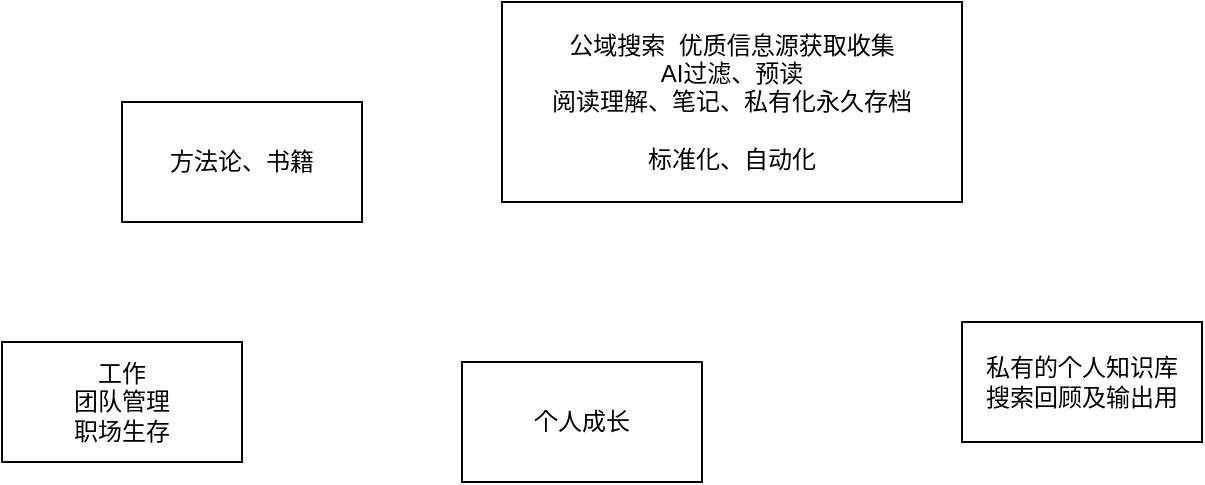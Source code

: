 <mxfile version="22.1.18" type="github">
  <diagram name="第 1 页" id="0SoZTpLjDrWjceOngaXI">
    <mxGraphModel dx="1026" dy="595" grid="1" gridSize="10" guides="1" tooltips="1" connect="1" arrows="1" fold="1" page="1" pageScale="1" pageWidth="827" pageHeight="1169" math="0" shadow="0">
      <root>
        <mxCell id="0" />
        <mxCell id="1" parent="0" />
        <mxCell id="num4LDJ91VJtmUs3DkA8-1" value="个人成长" style="rounded=0;whiteSpace=wrap;html=1;" vertex="1" parent="1">
          <mxGeometry x="340" y="250" width="120" height="60" as="geometry" />
        </mxCell>
        <mxCell id="num4LDJ91VJtmUs3DkA8-2" value="方法论、书籍" style="rounded=0;whiteSpace=wrap;html=1;" vertex="1" parent="1">
          <mxGeometry x="170" y="120" width="120" height="60" as="geometry" />
        </mxCell>
        <mxCell id="num4LDJ91VJtmUs3DkA8-3" value="公域搜索&amp;nbsp; 优质信息源获取收集&lt;br&gt;AI过滤、预读&lt;br&gt;阅读理解、笔记、私有化永久存档&lt;br&gt;&lt;br&gt;标准化、自动化" style="rounded=0;whiteSpace=wrap;html=1;" vertex="1" parent="1">
          <mxGeometry x="360" y="70" width="230" height="100" as="geometry" />
        </mxCell>
        <mxCell id="num4LDJ91VJtmUs3DkA8-4" value="私有的个人知识库&lt;br&gt;搜索回顾及输出用" style="rounded=0;whiteSpace=wrap;html=1;" vertex="1" parent="1">
          <mxGeometry x="590" y="230" width="120" height="60" as="geometry" />
        </mxCell>
        <mxCell id="num4LDJ91VJtmUs3DkA8-5" value="工作&lt;br&gt;团队管理&lt;br&gt;职场生存" style="rounded=0;whiteSpace=wrap;html=1;" vertex="1" parent="1">
          <mxGeometry x="110" y="240" width="120" height="60" as="geometry" />
        </mxCell>
      </root>
    </mxGraphModel>
  </diagram>
</mxfile>
